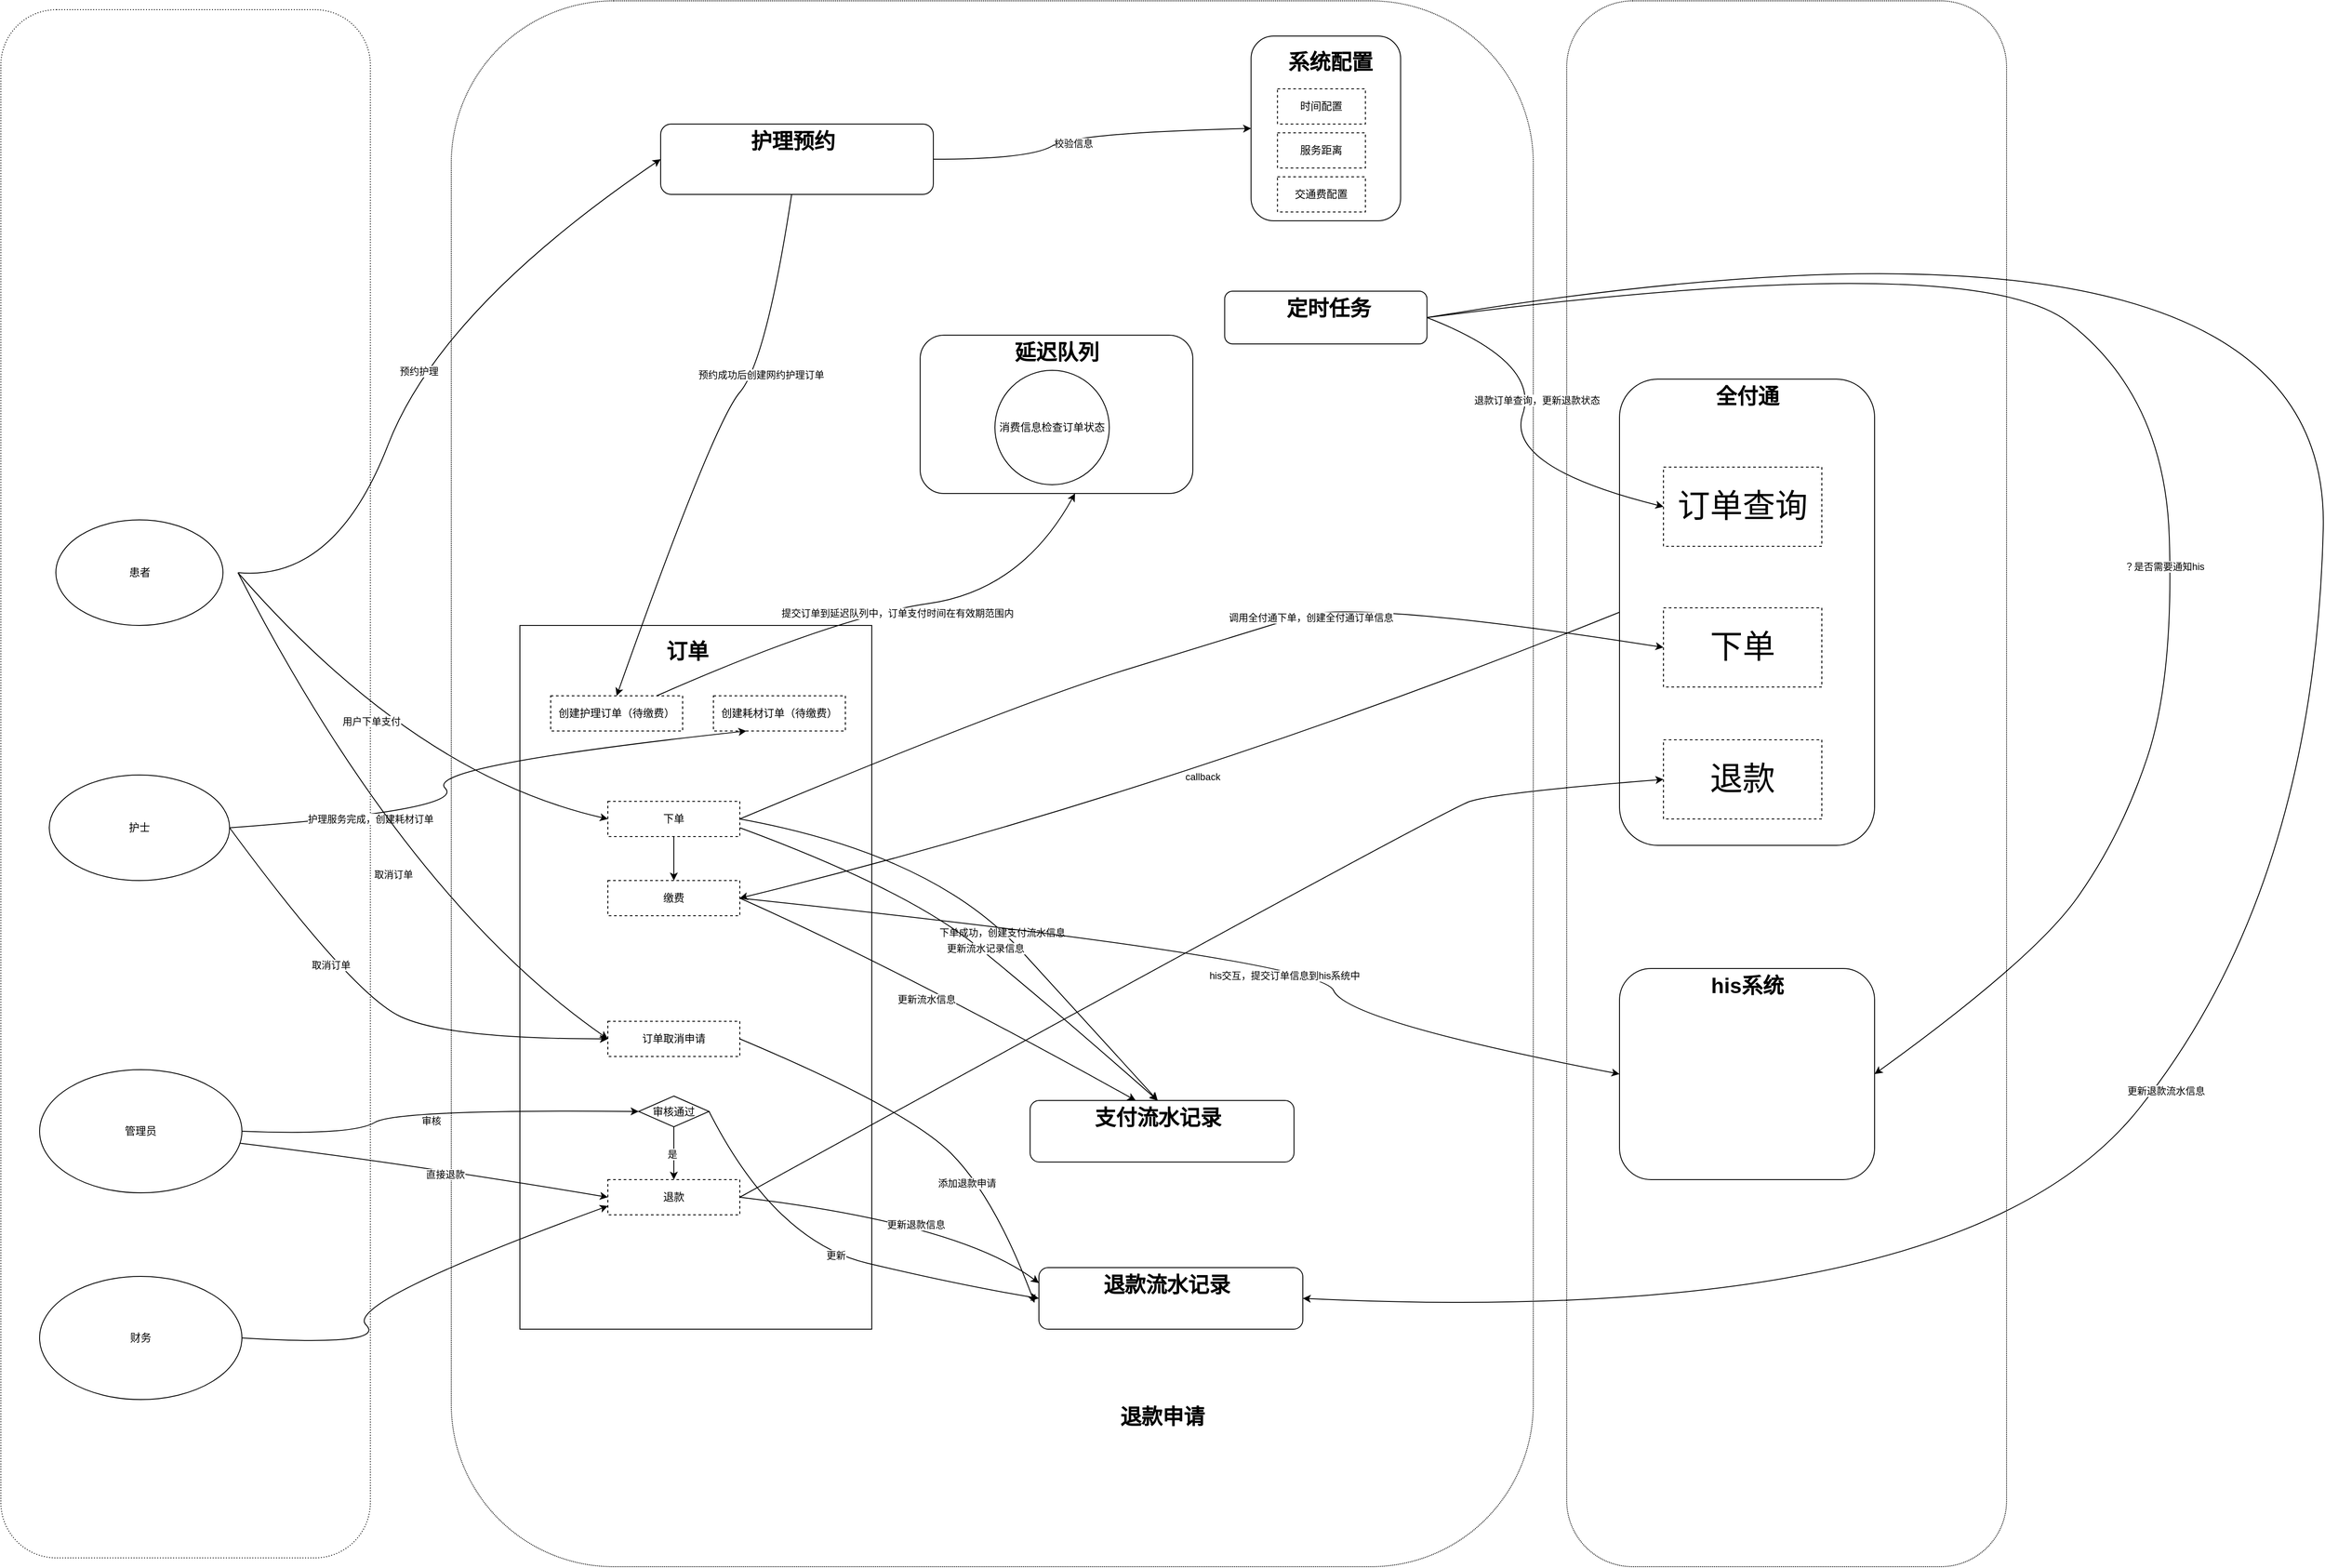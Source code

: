 <mxfile version="21.1.8" type="github">
  <diagram id="R2lEEEUBdFMjLlhIrx00" name="Page-1">
    <mxGraphModel dx="2857" dy="2248" grid="1" gridSize="10" guides="1" tooltips="1" connect="1" arrows="1" fold="1" page="0" pageScale="1" pageWidth="850" pageHeight="1100" math="0" shadow="0" extFonts="Permanent Marker^https://fonts.googleapis.com/css?family=Permanent+Marker">
      <root>
        <mxCell id="0" />
        <mxCell id="1" parent="0" />
        <mxCell id="V_KaOfOmdFqGTKFBVD7W-199" value="" style="rounded=1;whiteSpace=wrap;html=1;dashed=1;dashPattern=1 1;" vertex="1" parent="1">
          <mxGeometry x="290" y="-1260" width="500" height="1780" as="geometry" />
        </mxCell>
        <mxCell id="V_KaOfOmdFqGTKFBVD7W-198" value="" style="rounded=1;whiteSpace=wrap;html=1;dashed=1;dashPattern=1 1;" vertex="1" parent="1">
          <mxGeometry x="-978" y="-1260" width="1230" height="1780" as="geometry" />
        </mxCell>
        <mxCell id="V_KaOfOmdFqGTKFBVD7W-197" value="" style="rounded=1;whiteSpace=wrap;html=1;dashed=1;dashPattern=1 2;" vertex="1" parent="1">
          <mxGeometry x="-1490" y="-1250" width="420" height="1760" as="geometry" />
        </mxCell>
        <mxCell id="V_KaOfOmdFqGTKFBVD7W-49" value="患者" style="ellipse;whiteSpace=wrap;html=1;perimeterSpacing=17;" vertex="1" parent="1">
          <mxGeometry x="-1427.5" y="-670" width="190" height="120" as="geometry" />
        </mxCell>
        <mxCell id="V_KaOfOmdFqGTKFBVD7W-51" value="" style="rounded=0;whiteSpace=wrap;html=1;" vertex="1" parent="1">
          <mxGeometry x="-900" y="-550" width="400" height="800" as="geometry" />
        </mxCell>
        <mxCell id="V_KaOfOmdFqGTKFBVD7W-52" value="订单" style="text;strokeColor=none;fillColor=none;html=1;fontSize=24;fontStyle=1;verticalAlign=middle;align=center;" vertex="1" parent="1">
          <mxGeometry x="-760" y="-540" width="100" height="40" as="geometry" />
        </mxCell>
        <mxCell id="V_KaOfOmdFqGTKFBVD7W-53" value="" style="rounded=1;whiteSpace=wrap;html=1;" vertex="1" parent="1">
          <mxGeometry x="-740" y="-1120" width="310" height="80" as="geometry" />
        </mxCell>
        <mxCell id="V_KaOfOmdFqGTKFBVD7W-54" value="护理预约" style="text;strokeColor=none;fillColor=none;html=1;fontSize=24;fontStyle=1;verticalAlign=middle;align=center;" vertex="1" parent="1">
          <mxGeometry x="-640" y="-1120" width="100" height="40" as="geometry" />
        </mxCell>
        <mxCell id="V_KaOfOmdFqGTKFBVD7W-58" value="" style="rounded=1;whiteSpace=wrap;html=1;" vertex="1" parent="1">
          <mxGeometry x="-68.82" y="-1220" width="170" height="210" as="geometry" />
        </mxCell>
        <mxCell id="V_KaOfOmdFqGTKFBVD7W-59" value="系统配置" style="text;strokeColor=none;fillColor=none;html=1;fontSize=24;fontStyle=1;verticalAlign=middle;align=center;" vertex="1" parent="1">
          <mxGeometry x="-28.82" y="-1210" width="100" height="40" as="geometry" />
        </mxCell>
        <mxCell id="V_KaOfOmdFqGTKFBVD7W-60" value="时间配置" style="rounded=0;whiteSpace=wrap;html=1;dashed=1;" vertex="1" parent="1">
          <mxGeometry x="-38.82" y="-1160" width="100" height="40" as="geometry" />
        </mxCell>
        <mxCell id="V_KaOfOmdFqGTKFBVD7W-61" value="服务距离" style="rounded=0;whiteSpace=wrap;html=1;dashed=1;" vertex="1" parent="1">
          <mxGeometry x="-38.82" y="-1110" width="100" height="40" as="geometry" />
        </mxCell>
        <mxCell id="V_KaOfOmdFqGTKFBVD7W-62" value="交通费配置" style="rounded=0;whiteSpace=wrap;html=1;dashed=1;" vertex="1" parent="1">
          <mxGeometry x="-38.82" y="-1060" width="100" height="40" as="geometry" />
        </mxCell>
        <mxCell id="V_KaOfOmdFqGTKFBVD7W-64" value="创建护理订单（待缴费）" style="rounded=0;whiteSpace=wrap;html=1;dashed=1;" vertex="1" parent="1">
          <mxGeometry x="-865" y="-470" width="150" height="40" as="geometry" />
        </mxCell>
        <mxCell id="V_KaOfOmdFqGTKFBVD7W-71" value="" style="rounded=1;whiteSpace=wrap;html=1;" vertex="1" parent="1">
          <mxGeometry x="350" y="-830" width="290" height="530" as="geometry" />
        </mxCell>
        <mxCell id="V_KaOfOmdFqGTKFBVD7W-72" value="全付通" style="text;strokeColor=none;fillColor=none;html=1;fontSize=24;fontStyle=1;verticalAlign=middle;align=center;" vertex="1" parent="1">
          <mxGeometry x="445" y="-830" width="100" height="40" as="geometry" />
        </mxCell>
        <mxCell id="V_KaOfOmdFqGTKFBVD7W-88" value="" style="edgeStyle=orthogonalEdgeStyle;rounded=0;orthogonalLoop=1;jettySize=auto;html=1;" edge="1" parent="1" target="V_KaOfOmdFqGTKFBVD7W-76">
          <mxGeometry relative="1" as="geometry">
            <mxPoint x="25" y="-550" as="sourcePoint" />
          </mxGeometry>
        </mxCell>
        <mxCell id="V_KaOfOmdFqGTKFBVD7W-83" value="" style="rounded=1;whiteSpace=wrap;html=1;" vertex="1" parent="1">
          <mxGeometry x="350" y="-160" width="290" height="240" as="geometry" />
        </mxCell>
        <mxCell id="V_KaOfOmdFqGTKFBVD7W-84" value="his系统" style="text;strokeColor=none;fillColor=none;html=1;fontSize=24;fontStyle=1;verticalAlign=middle;align=center;" vertex="1" parent="1">
          <mxGeometry x="445" y="-160" width="100" height="40" as="geometry" />
        </mxCell>
        <mxCell id="V_KaOfOmdFqGTKFBVD7W-106" style="edgeStyle=orthogonalEdgeStyle;rounded=0;orthogonalLoop=1;jettySize=auto;html=1;exitX=0.5;exitY=1;exitDx=0;exitDy=0;" edge="1" parent="1" source="V_KaOfOmdFqGTKFBVD7W-51" target="V_KaOfOmdFqGTKFBVD7W-51">
          <mxGeometry relative="1" as="geometry" />
        </mxCell>
        <mxCell id="V_KaOfOmdFqGTKFBVD7W-111" value="护士" style="ellipse;whiteSpace=wrap;html=1;" vertex="1" parent="1">
          <mxGeometry x="-1435" y="-380" width="205" height="120" as="geometry" />
        </mxCell>
        <mxCell id="V_KaOfOmdFqGTKFBVD7W-112" value="创建耗材订单（待缴费）" style="rounded=0;whiteSpace=wrap;html=1;dashed=1;" vertex="1" parent="1">
          <mxGeometry x="-680" y="-470" width="150" height="40" as="geometry" />
        </mxCell>
        <mxCell id="V_KaOfOmdFqGTKFBVD7W-118" value="" style="rounded=1;whiteSpace=wrap;html=1;" vertex="1" parent="1">
          <mxGeometry x="-98.82" y="-930" width="230" height="60" as="geometry" />
        </mxCell>
        <mxCell id="V_KaOfOmdFqGTKFBVD7W-119" value="定时任务" style="text;strokeColor=none;fillColor=none;html=1;fontSize=24;fontStyle=1;verticalAlign=middle;align=center;" vertex="1" parent="1">
          <mxGeometry x="-32.64" y="-930" width="103.82" height="40" as="geometry" />
        </mxCell>
        <mxCell id="V_KaOfOmdFqGTKFBVD7W-120" value="" style="rounded=1;whiteSpace=wrap;html=1;" vertex="1" parent="1">
          <mxGeometry x="-445" y="-880" width="310" height="180" as="geometry" />
        </mxCell>
        <mxCell id="V_KaOfOmdFqGTKFBVD7W-122" value="延迟队列" style="text;strokeColor=none;fillColor=none;html=1;fontSize=24;fontStyle=1;verticalAlign=middle;align=center;" vertex="1" parent="1">
          <mxGeometry x="-340" y="-880" width="100" height="40" as="geometry" />
        </mxCell>
        <mxCell id="V_KaOfOmdFqGTKFBVD7W-123" value="" style="curved=1;endArrow=classic;html=1;rounded=0;entryX=0;entryY=0.5;entryDx=0;entryDy=0;" edge="1" parent="1" target="V_KaOfOmdFqGTKFBVD7W-53">
          <mxGeometry width="50" height="50" relative="1" as="geometry">
            <mxPoint x="-1220" y="-610" as="sourcePoint" />
            <mxPoint x="-710" y="-1000" as="targetPoint" />
            <Array as="points">
              <mxPoint x="-1110" y="-600" />
              <mxPoint x="-990" y="-910" />
            </Array>
          </mxGeometry>
        </mxCell>
        <mxCell id="V_KaOfOmdFqGTKFBVD7W-124" value="预约护理" style="edgeLabel;html=1;align=center;verticalAlign=middle;resizable=0;points=[];" vertex="1" connectable="0" parent="V_KaOfOmdFqGTKFBVD7W-123">
          <mxGeometry x="-0.012" y="-3" relative="1" as="geometry">
            <mxPoint x="-1" as="offset" />
          </mxGeometry>
        </mxCell>
        <mxCell id="V_KaOfOmdFqGTKFBVD7W-127" value="" style="curved=1;endArrow=classic;html=1;rounded=0;exitX=1;exitY=0.5;exitDx=0;exitDy=0;entryX=0;entryY=0.5;entryDx=0;entryDy=0;" edge="1" parent="1" source="V_KaOfOmdFqGTKFBVD7W-53" target="V_KaOfOmdFqGTKFBVD7W-58">
          <mxGeometry width="50" height="50" relative="1" as="geometry">
            <mxPoint x="-330" y="-1000" as="sourcePoint" />
            <mxPoint x="-280" y="-1050" as="targetPoint" />
            <Array as="points">
              <mxPoint x="-320" y="-1080" />
              <mxPoint x="-270" y="-1110" />
            </Array>
          </mxGeometry>
        </mxCell>
        <mxCell id="V_KaOfOmdFqGTKFBVD7W-128" value="校验信息" style="edgeLabel;html=1;align=center;verticalAlign=middle;resizable=0;points=[];" vertex="1" connectable="0" parent="V_KaOfOmdFqGTKFBVD7W-127">
          <mxGeometry x="-0.129" y="-9" relative="1" as="geometry">
            <mxPoint as="offset" />
          </mxGeometry>
        </mxCell>
        <mxCell id="V_KaOfOmdFqGTKFBVD7W-130" value="" style="curved=1;endArrow=classic;html=1;rounded=0;exitX=1;exitY=0.5;exitDx=0;exitDy=0;entryX=0.25;entryY=1;entryDx=0;entryDy=0;" edge="1" parent="1" source="V_KaOfOmdFqGTKFBVD7W-111" target="V_KaOfOmdFqGTKFBVD7W-112">
          <mxGeometry width="50" height="50" relative="1" as="geometry">
            <mxPoint x="-1010" y="-340" as="sourcePoint" />
            <mxPoint x="-960" y="-390" as="targetPoint" />
            <Array as="points">
              <mxPoint x="-960" y="-340" />
              <mxPoint x="-1010" y="-390" />
            </Array>
          </mxGeometry>
        </mxCell>
        <mxCell id="V_KaOfOmdFqGTKFBVD7W-131" value="护理服务完成，创建耗材订单" style="edgeLabel;html=1;align=center;verticalAlign=middle;resizable=0;points=[];" vertex="1" connectable="0" parent="V_KaOfOmdFqGTKFBVD7W-130">
          <mxGeometry x="-0.509" y="-18" relative="1" as="geometry">
            <mxPoint x="-16" y="-15" as="offset" />
          </mxGeometry>
        </mxCell>
        <mxCell id="V_KaOfOmdFqGTKFBVD7W-132" value="" style="curved=1;endArrow=classic;html=1;rounded=0;entryX=0.5;entryY=0;entryDx=0;entryDy=0;" edge="1" parent="1" source="V_KaOfOmdFqGTKFBVD7W-53" target="V_KaOfOmdFqGTKFBVD7W-64">
          <mxGeometry width="50" height="50" relative="1" as="geometry">
            <mxPoint x="-730" y="-750" as="sourcePoint" />
            <mxPoint x="-680" y="-800" as="targetPoint" />
            <Array as="points">
              <mxPoint x="-620" y="-850" />
              <mxPoint x="-680" y="-780" />
            </Array>
          </mxGeometry>
        </mxCell>
        <mxCell id="V_KaOfOmdFqGTKFBVD7W-133" value="预约成功后创建网约护理订单" style="edgeLabel;html=1;align=center;verticalAlign=middle;resizable=0;points=[];" vertex="1" connectable="0" parent="V_KaOfOmdFqGTKFBVD7W-132">
          <mxGeometry x="-0.325" y="6" relative="1" as="geometry">
            <mxPoint x="-1" as="offset" />
          </mxGeometry>
        </mxCell>
        <mxCell id="V_KaOfOmdFqGTKFBVD7W-194" value="" style="edgeStyle=orthogonalEdgeStyle;rounded=0;orthogonalLoop=1;jettySize=auto;html=1;" edge="1" parent="1" source="V_KaOfOmdFqGTKFBVD7W-134" target="V_KaOfOmdFqGTKFBVD7W-144">
          <mxGeometry relative="1" as="geometry" />
        </mxCell>
        <mxCell id="V_KaOfOmdFqGTKFBVD7W-134" value="下单" style="rounded=0;whiteSpace=wrap;html=1;dashed=1;" vertex="1" parent="1">
          <mxGeometry x="-800" y="-350" width="150" height="40" as="geometry" />
        </mxCell>
        <mxCell id="V_KaOfOmdFqGTKFBVD7W-135" value="" style="curved=1;endArrow=classic;html=1;rounded=0;exitX=1;exitY=0.5;exitDx=0;exitDy=0;entryX=0;entryY=0.5;entryDx=0;entryDy=0;" edge="1" parent="1" source="V_KaOfOmdFqGTKFBVD7W-49" target="V_KaOfOmdFqGTKFBVD7W-134">
          <mxGeometry width="50" height="50" relative="1" as="geometry">
            <mxPoint x="-1080" y="-410" as="sourcePoint" />
            <mxPoint x="-1030" y="-460" as="targetPoint" />
            <Array as="points">
              <mxPoint x="-1020" y="-380" />
            </Array>
          </mxGeometry>
        </mxCell>
        <mxCell id="V_KaOfOmdFqGTKFBVD7W-136" value="用户下单支付" style="edgeLabel;html=1;align=center;verticalAlign=middle;resizable=0;points=[];" vertex="1" connectable="0" parent="V_KaOfOmdFqGTKFBVD7W-135">
          <mxGeometry x="-0.149" y="3" relative="1" as="geometry">
            <mxPoint as="offset" />
          </mxGeometry>
        </mxCell>
        <mxCell id="V_KaOfOmdFqGTKFBVD7W-137" value="&lt;font style=&quot;font-size: 37px;&quot;&gt;下单&lt;/font&gt;" style="rounded=0;whiteSpace=wrap;html=1;dashed=1;" vertex="1" parent="1">
          <mxGeometry x="400" y="-570" width="180" height="90" as="geometry" />
        </mxCell>
        <mxCell id="V_KaOfOmdFqGTKFBVD7W-138" value="" style="curved=1;endArrow=classic;html=1;rounded=0;entryX=0;entryY=0.5;entryDx=0;entryDy=0;exitX=1;exitY=0.5;exitDx=0;exitDy=0;" edge="1" parent="1" source="V_KaOfOmdFqGTKFBVD7W-134" target="V_KaOfOmdFqGTKFBVD7W-137">
          <mxGeometry width="50" height="50" relative="1" as="geometry">
            <mxPoint x="-20" y="-430" as="sourcePoint" />
            <mxPoint x="30" y="-480" as="targetPoint" />
            <Array as="points">
              <mxPoint x="-340" y="-460" />
              <mxPoint x="-80" y="-540" />
              <mxPoint x="50" y="-580" />
            </Array>
          </mxGeometry>
        </mxCell>
        <mxCell id="V_KaOfOmdFqGTKFBVD7W-139" value="调用全付通下单，创建全付通订单信息" style="edgeLabel;html=1;align=center;verticalAlign=middle;resizable=0;points=[];" vertex="1" connectable="0" parent="V_KaOfOmdFqGTKFBVD7W-138">
          <mxGeometry x="0.255" y="-4" relative="1" as="geometry">
            <mxPoint y="1" as="offset" />
          </mxGeometry>
        </mxCell>
        <mxCell id="V_KaOfOmdFqGTKFBVD7W-140" value="" style="rounded=1;whiteSpace=wrap;html=1;" vertex="1" parent="1">
          <mxGeometry x="-320" y="-10" width="300" height="70" as="geometry" />
        </mxCell>
        <mxCell id="V_KaOfOmdFqGTKFBVD7W-141" value="支付流水记录" style="text;strokeColor=none;fillColor=none;html=1;fontSize=24;fontStyle=1;verticalAlign=middle;align=center;" vertex="1" parent="1">
          <mxGeometry x="-225" y="-10" width="100" height="40" as="geometry" />
        </mxCell>
        <mxCell id="V_KaOfOmdFqGTKFBVD7W-142" value="" style="curved=1;endArrow=classic;html=1;rounded=0;exitX=1;exitY=0.5;exitDx=0;exitDy=0;entryX=0.5;entryY=0;entryDx=0;entryDy=0;" edge="1" parent="1" source="V_KaOfOmdFqGTKFBVD7W-134" target="V_KaOfOmdFqGTKFBVD7W-141">
          <mxGeometry width="50" height="50" relative="1" as="geometry">
            <mxPoint x="-280" y="-70" as="sourcePoint" />
            <mxPoint x="-230" y="-120" as="targetPoint" />
            <Array as="points">
              <mxPoint x="-430" y="-290" />
              <mxPoint x="-230" y="-70" />
            </Array>
          </mxGeometry>
        </mxCell>
        <mxCell id="V_KaOfOmdFqGTKFBVD7W-143" value="下单成功，创建支付流水信息" style="edgeLabel;html=1;align=center;verticalAlign=middle;resizable=0;points=[];" vertex="1" connectable="0" parent="V_KaOfOmdFqGTKFBVD7W-142">
          <mxGeometry x="0.136" y="-3" relative="1" as="geometry">
            <mxPoint y="-1" as="offset" />
          </mxGeometry>
        </mxCell>
        <mxCell id="V_KaOfOmdFqGTKFBVD7W-144" value="缴费" style="rounded=0;whiteSpace=wrap;html=1;dashed=1;" vertex="1" parent="1">
          <mxGeometry x="-800" y="-260" width="150" height="40" as="geometry" />
        </mxCell>
        <mxCell id="V_KaOfOmdFqGTKFBVD7W-145" value="" style="curved=1;endArrow=classic;html=1;rounded=0;exitX=0;exitY=0.5;exitDx=0;exitDy=0;entryX=1;entryY=0.5;entryDx=0;entryDy=0;" edge="1" parent="1" source="V_KaOfOmdFqGTKFBVD7W-71" target="V_KaOfOmdFqGTKFBVD7W-144">
          <mxGeometry width="50" height="50" relative="1" as="geometry">
            <mxPoint x="-160" y="-310" as="sourcePoint" />
            <mxPoint x="-110" y="-360" as="targetPoint" />
            <Array as="points">
              <mxPoint x="-160" y="-360" />
            </Array>
          </mxGeometry>
        </mxCell>
        <mxCell id="V_KaOfOmdFqGTKFBVD7W-146" value="callback" style="edgeLabel;html=1;align=center;verticalAlign=middle;resizable=0;points=[];" vertex="1" connectable="0" parent="V_KaOfOmdFqGTKFBVD7W-145">
          <mxGeometry x="-0.031" y="-4" relative="1" as="geometry">
            <mxPoint x="1" as="offset" />
          </mxGeometry>
        </mxCell>
        <mxCell id="V_KaOfOmdFqGTKFBVD7W-147" value="" style="curved=1;endArrow=classic;html=1;rounded=0;exitX=1;exitY=0.75;exitDx=0;exitDy=0;entryX=0.5;entryY=0;entryDx=0;entryDy=0;" edge="1" parent="1" source="V_KaOfOmdFqGTKFBVD7W-134" target="V_KaOfOmdFqGTKFBVD7W-141">
          <mxGeometry width="50" height="50" relative="1" as="geometry">
            <mxPoint x="-420" y="-100" as="sourcePoint" />
            <mxPoint x="-370" y="-150" as="targetPoint" />
            <Array as="points">
              <mxPoint x="-460" y="-250" />
              <mxPoint x="-300" y="-120" />
            </Array>
          </mxGeometry>
        </mxCell>
        <mxCell id="V_KaOfOmdFqGTKFBVD7W-148" value="更新流水记录信息" style="edgeLabel;html=1;align=center;verticalAlign=middle;resizable=0;points=[];" vertex="1" connectable="0" parent="V_KaOfOmdFqGTKFBVD7W-147">
          <mxGeometry x="0.09" y="4" relative="1" as="geometry">
            <mxPoint as="offset" />
          </mxGeometry>
        </mxCell>
        <mxCell id="V_KaOfOmdFqGTKFBVD7W-149" value="" style="curved=1;endArrow=classic;html=1;rounded=0;exitX=1;exitY=0.5;exitDx=0;exitDy=0;entryX=0;entryY=0.5;entryDx=0;entryDy=0;" edge="1" parent="1" source="V_KaOfOmdFqGTKFBVD7W-144" target="V_KaOfOmdFqGTKFBVD7W-83">
          <mxGeometry width="50" height="50" relative="1" as="geometry">
            <mxPoint x="-40" y="-170" as="sourcePoint" />
            <mxPoint x="10" y="-220" as="targetPoint" />
            <Array as="points">
              <mxPoint x="10" y="-170" />
              <mxPoint x="40" y="-100" />
            </Array>
          </mxGeometry>
        </mxCell>
        <mxCell id="V_KaOfOmdFqGTKFBVD7W-150" value="his交互，提交订单信息到his系统中" style="edgeLabel;html=1;align=center;verticalAlign=middle;resizable=0;points=[];" vertex="1" connectable="0" parent="V_KaOfOmdFqGTKFBVD7W-149">
          <mxGeometry x="0.18" y="-21" relative="1" as="geometry">
            <mxPoint x="1" y="1" as="offset" />
          </mxGeometry>
        </mxCell>
        <mxCell id="V_KaOfOmdFqGTKFBVD7W-154" value="" style="curved=1;endArrow=classic;html=1;rounded=0;entryX=0.568;entryY=1;entryDx=0;entryDy=0;entryPerimeter=0;" edge="1" parent="1" source="V_KaOfOmdFqGTKFBVD7W-64" target="V_KaOfOmdFqGTKFBVD7W-120">
          <mxGeometry width="50" height="50" relative="1" as="geometry">
            <mxPoint x="-430" y="-580" as="sourcePoint" />
            <mxPoint x="-380" y="-630" as="targetPoint" />
            <Array as="points">
              <mxPoint x="-540" y="-560" />
              <mxPoint x="-330" y="-590" />
            </Array>
          </mxGeometry>
        </mxCell>
        <mxCell id="V_KaOfOmdFqGTKFBVD7W-155" value="提交订单到延迟队列中，订单支付时间在有效期范围内" style="edgeLabel;html=1;align=center;verticalAlign=middle;resizable=0;points=[];" vertex="1" connectable="0" parent="V_KaOfOmdFqGTKFBVD7W-154">
          <mxGeometry x="0.042" y="-6" relative="1" as="geometry">
            <mxPoint as="offset" />
          </mxGeometry>
        </mxCell>
        <mxCell id="V_KaOfOmdFqGTKFBVD7W-158" value="&lt;font style=&quot;font-size: 37px;&quot;&gt;退款&lt;/font&gt;" style="rounded=0;whiteSpace=wrap;html=1;dashed=1;" vertex="1" parent="1">
          <mxGeometry x="400" y="-420" width="180" height="90" as="geometry" />
        </mxCell>
        <mxCell id="V_KaOfOmdFqGTKFBVD7W-159" value="订单取消申请" style="rounded=0;whiteSpace=wrap;html=1;dashed=1;" vertex="1" parent="1">
          <mxGeometry x="-800" y="-100" width="150" height="40" as="geometry" />
        </mxCell>
        <mxCell id="V_KaOfOmdFqGTKFBVD7W-160" value="" style="curved=1;endArrow=classic;html=1;rounded=0;exitX=1;exitY=0.5;exitDx=0;exitDy=0;entryX=0;entryY=0.5;entryDx=0;entryDy=0;" edge="1" parent="1" source="V_KaOfOmdFqGTKFBVD7W-111" target="V_KaOfOmdFqGTKFBVD7W-159">
          <mxGeometry width="50" height="50" relative="1" as="geometry">
            <mxPoint x="-1080" y="-140" as="sourcePoint" />
            <mxPoint x="-1030" y="-190" as="targetPoint" />
            <Array as="points">
              <mxPoint x="-1090" y="-130" />
              <mxPoint x="-980" y="-80" />
            </Array>
          </mxGeometry>
        </mxCell>
        <mxCell id="V_KaOfOmdFqGTKFBVD7W-161" value="取消订单" style="edgeLabel;html=1;align=center;verticalAlign=middle;resizable=0;points=[];" vertex="1" connectable="0" parent="V_KaOfOmdFqGTKFBVD7W-160">
          <mxGeometry x="-0.277" y="1" relative="1" as="geometry">
            <mxPoint x="-1" as="offset" />
          </mxGeometry>
        </mxCell>
        <mxCell id="V_KaOfOmdFqGTKFBVD7W-162" value="" style="curved=1;endArrow=classic;html=1;rounded=0;entryX=0;entryY=0.5;entryDx=0;entryDy=0;exitX=1;exitY=0.5;exitDx=0;exitDy=0;" edge="1" parent="1" source="V_KaOfOmdFqGTKFBVD7W-49" target="V_KaOfOmdFqGTKFBVD7W-159">
          <mxGeometry width="50" height="50" relative="1" as="geometry">
            <mxPoint x="-1220" y="-610" as="sourcePoint" />
            <mxPoint x="-1000" y="-230" as="targetPoint" />
            <Array as="points">
              <mxPoint x="-1030" y="-240" />
            </Array>
          </mxGeometry>
        </mxCell>
        <mxCell id="V_KaOfOmdFqGTKFBVD7W-163" value="取消订单" style="edgeLabel;html=1;align=center;verticalAlign=middle;resizable=0;points=[];" vertex="1" connectable="0" parent="V_KaOfOmdFqGTKFBVD7W-162">
          <mxGeometry x="0.108" relative="1" as="geometry">
            <mxPoint as="offset" />
          </mxGeometry>
        </mxCell>
        <mxCell id="V_KaOfOmdFqGTKFBVD7W-164" value="管理员" style="ellipse;whiteSpace=wrap;html=1;" vertex="1" parent="1">
          <mxGeometry x="-1446" y="-45" width="230" height="140" as="geometry" />
        </mxCell>
        <mxCell id="V_KaOfOmdFqGTKFBVD7W-165" value="退款" style="rounded=0;whiteSpace=wrap;html=1;dashed=1;" vertex="1" parent="1">
          <mxGeometry x="-800" y="80" width="150" height="40" as="geometry" />
        </mxCell>
        <mxCell id="V_KaOfOmdFqGTKFBVD7W-168" style="edgeStyle=orthogonalEdgeStyle;rounded=0;orthogonalLoop=1;jettySize=auto;html=1;entryX=0.5;entryY=0;entryDx=0;entryDy=0;" edge="1" parent="1" source="V_KaOfOmdFqGTKFBVD7W-166" target="V_KaOfOmdFqGTKFBVD7W-165">
          <mxGeometry relative="1" as="geometry" />
        </mxCell>
        <mxCell id="V_KaOfOmdFqGTKFBVD7W-196" value="是" style="edgeLabel;html=1;align=center;verticalAlign=middle;resizable=0;points=[];" vertex="1" connectable="0" parent="V_KaOfOmdFqGTKFBVD7W-168">
          <mxGeometry x="-0.004" y="-2" relative="1" as="geometry">
            <mxPoint y="1" as="offset" />
          </mxGeometry>
        </mxCell>
        <mxCell id="V_KaOfOmdFqGTKFBVD7W-166" value="审核通过" style="rhombus;whiteSpace=wrap;html=1;" vertex="1" parent="1">
          <mxGeometry x="-765" y="-15" width="80" height="35" as="geometry" />
        </mxCell>
        <mxCell id="V_KaOfOmdFqGTKFBVD7W-167" value="" style="curved=1;endArrow=classic;html=1;rounded=0;exitX=1;exitY=0.5;exitDx=0;exitDy=0;entryX=0;entryY=0.5;entryDx=0;entryDy=0;" edge="1" parent="1" source="V_KaOfOmdFqGTKFBVD7W-164" target="V_KaOfOmdFqGTKFBVD7W-166">
          <mxGeometry width="50" height="50" relative="1" as="geometry">
            <mxPoint x="-1090" y="50" as="sourcePoint" />
            <mxPoint x="-1040" as="targetPoint" />
            <Array as="points">
              <mxPoint x="-1090" y="30" />
              <mxPoint x="-1040" />
            </Array>
          </mxGeometry>
        </mxCell>
        <mxCell id="V_KaOfOmdFqGTKFBVD7W-195" value="审核" style="edgeLabel;html=1;align=center;verticalAlign=middle;resizable=0;points=[];" vertex="1" connectable="0" parent="V_KaOfOmdFqGTKFBVD7W-167">
          <mxGeometry x="-0.033" y="-12" relative="1" as="geometry">
            <mxPoint x="1" as="offset" />
          </mxGeometry>
        </mxCell>
        <mxCell id="V_KaOfOmdFqGTKFBVD7W-169" value="" style="curved=1;endArrow=classic;html=1;rounded=0;entryX=0;entryY=0.5;entryDx=0;entryDy=0;" edge="1" parent="1" source="V_KaOfOmdFqGTKFBVD7W-164" target="V_KaOfOmdFqGTKFBVD7W-165">
          <mxGeometry width="50" height="50" relative="1" as="geometry">
            <mxPoint x="-1240" y="40" as="sourcePoint" />
            <mxPoint x="-940" y="90" as="targetPoint" />
            <Array as="points">
              <mxPoint x="-1040" y="60" />
            </Array>
          </mxGeometry>
        </mxCell>
        <mxCell id="V_KaOfOmdFqGTKFBVD7W-170" value="直接退款" style="edgeLabel;html=1;align=center;verticalAlign=middle;resizable=0;points=[];" vertex="1" connectable="0" parent="V_KaOfOmdFqGTKFBVD7W-169">
          <mxGeometry x="0.122" y="-4" relative="1" as="geometry">
            <mxPoint x="-1" as="offset" />
          </mxGeometry>
        </mxCell>
        <mxCell id="V_KaOfOmdFqGTKFBVD7W-171" value="" style="curved=1;endArrow=classic;html=1;rounded=0;entryX=0;entryY=0.5;entryDx=0;entryDy=0;exitX=1;exitY=0.5;exitDx=0;exitDy=0;" edge="1" parent="1" source="V_KaOfOmdFqGTKFBVD7W-165" target="V_KaOfOmdFqGTKFBVD7W-158">
          <mxGeometry width="50" height="50" relative="1" as="geometry">
            <mxPoint x="120" y="-250" as="sourcePoint" />
            <mxPoint x="170" y="-300" as="targetPoint" />
            <Array as="points">
              <mxPoint x="150" y="-340" />
              <mxPoint x="210" y="-360" />
            </Array>
          </mxGeometry>
        </mxCell>
        <mxCell id="V_KaOfOmdFqGTKFBVD7W-173" value="消费信息检查订单状态" style="ellipse;whiteSpace=wrap;html=1;aspect=fixed;" vertex="1" parent="1">
          <mxGeometry x="-360" y="-840" width="130" height="130" as="geometry" />
        </mxCell>
        <mxCell id="V_KaOfOmdFqGTKFBVD7W-174" value="&lt;font style=&quot;font-size: 37px;&quot;&gt;订单查询&lt;/font&gt;" style="rounded=0;whiteSpace=wrap;html=1;dashed=1;" vertex="1" parent="1">
          <mxGeometry x="400" y="-730" width="180" height="90" as="geometry" />
        </mxCell>
        <mxCell id="V_KaOfOmdFqGTKFBVD7W-175" value="" style="curved=1;endArrow=classic;html=1;rounded=0;entryX=0;entryY=0.5;entryDx=0;entryDy=0;exitX=1;exitY=0.5;exitDx=0;exitDy=0;" edge="1" parent="1" source="V_KaOfOmdFqGTKFBVD7W-118" target="V_KaOfOmdFqGTKFBVD7W-174">
          <mxGeometry width="50" height="50" relative="1" as="geometry">
            <mxPoint x="210" y="-850" as="sourcePoint" />
            <mxPoint x="260" y="-900" as="targetPoint" />
            <Array as="points">
              <mxPoint x="260" y="-850" />
              <mxPoint x="220" y="-730" />
            </Array>
          </mxGeometry>
        </mxCell>
        <mxCell id="V_KaOfOmdFqGTKFBVD7W-176" value="退款订单查询，更新退款状态" style="edgeLabel;html=1;align=center;verticalAlign=middle;resizable=0;points=[];" vertex="1" connectable="0" parent="V_KaOfOmdFqGTKFBVD7W-175">
          <mxGeometry x="-0.2" y="9" relative="1" as="geometry">
            <mxPoint y="1" as="offset" />
          </mxGeometry>
        </mxCell>
        <mxCell id="V_KaOfOmdFqGTKFBVD7W-177" value="" style="curved=1;endArrow=classic;html=1;rounded=0;entryX=1;entryY=0.5;entryDx=0;entryDy=0;exitX=1;exitY=0.5;exitDx=0;exitDy=0;" edge="1" parent="1" source="V_KaOfOmdFqGTKFBVD7W-118" target="V_KaOfOmdFqGTKFBVD7W-83">
          <mxGeometry width="50" height="50" relative="1" as="geometry">
            <mxPoint x="210" y="-860" as="sourcePoint" />
            <mxPoint x="880" y="-700" as="targetPoint" />
            <Array as="points">
              <mxPoint x="750" y="-980" />
              <mxPoint x="970" y="-810" />
              <mxPoint x="980" y="-490" />
              <mxPoint x="920" y="-310" />
              <mxPoint x="820" y="-170" />
            </Array>
          </mxGeometry>
        </mxCell>
        <mxCell id="V_KaOfOmdFqGTKFBVD7W-180" value="？是否需要通知his" style="edgeLabel;html=1;align=center;verticalAlign=middle;resizable=0;points=[];" vertex="1" connectable="0" parent="V_KaOfOmdFqGTKFBVD7W-177">
          <mxGeometry x="0.211" y="-7" relative="1" as="geometry">
            <mxPoint y="1" as="offset" />
          </mxGeometry>
        </mxCell>
        <mxCell id="V_KaOfOmdFqGTKFBVD7W-181" value="" style="rounded=1;whiteSpace=wrap;html=1;" vertex="1" parent="1">
          <mxGeometry x="-310" y="180" width="300" height="70" as="geometry" />
        </mxCell>
        <mxCell id="V_KaOfOmdFqGTKFBVD7W-182" value="退款流水记录" style="text;strokeColor=none;fillColor=none;html=1;fontSize=24;fontStyle=1;verticalAlign=middle;align=center;" vertex="1" parent="1">
          <mxGeometry x="-215" y="180" width="100" height="40" as="geometry" />
        </mxCell>
        <mxCell id="V_KaOfOmdFqGTKFBVD7W-183" value="" style="curved=1;endArrow=classic;html=1;rounded=0;exitX=1;exitY=0.5;exitDx=0;exitDy=0;entryX=0;entryY=0.25;entryDx=0;entryDy=0;" edge="1" parent="1" source="V_KaOfOmdFqGTKFBVD7W-165" target="V_KaOfOmdFqGTKFBVD7W-181">
          <mxGeometry width="50" height="50" relative="1" as="geometry">
            <mxPoint x="-450" y="130" as="sourcePoint" />
            <mxPoint x="-400" y="80" as="targetPoint" />
            <Array as="points">
              <mxPoint x="-400" y="130" />
            </Array>
          </mxGeometry>
        </mxCell>
        <mxCell id="V_KaOfOmdFqGTKFBVD7W-185" value="更新退款信息" style="edgeLabel;html=1;align=center;verticalAlign=middle;resizable=0;points=[];" vertex="1" connectable="0" parent="V_KaOfOmdFqGTKFBVD7W-183">
          <mxGeometry x="0.117" y="-7" relative="1" as="geometry">
            <mxPoint x="-1" as="offset" />
          </mxGeometry>
        </mxCell>
        <mxCell id="V_KaOfOmdFqGTKFBVD7W-188" value="" style="curved=1;endArrow=classic;html=1;rounded=0;entryX=1;entryY=0.5;entryDx=0;entryDy=0;exitX=1;exitY=0.5;exitDx=0;exitDy=0;" edge="1" parent="1" source="V_KaOfOmdFqGTKFBVD7W-118" target="V_KaOfOmdFqGTKFBVD7W-181">
          <mxGeometry width="50" height="50" relative="1" as="geometry">
            <mxPoint x="200" y="-860" as="sourcePoint" />
            <mxPoint x="1410" y="-290" as="targetPoint" />
            <Array as="points">
              <mxPoint x="1160" y="-1070" />
              <mxPoint x="1140" y="-250" />
              <mxPoint x="740" y="250" />
            </Array>
          </mxGeometry>
        </mxCell>
        <mxCell id="V_KaOfOmdFqGTKFBVD7W-189" value="更新退款流水信息" style="edgeLabel;html=1;align=center;verticalAlign=middle;resizable=0;points=[];" vertex="1" connectable="0" parent="V_KaOfOmdFqGTKFBVD7W-188">
          <mxGeometry x="0.348" y="-88" relative="1" as="geometry">
            <mxPoint x="106" y="26" as="offset" />
          </mxGeometry>
        </mxCell>
        <mxCell id="V_KaOfOmdFqGTKFBVD7W-200" value="" style="curved=1;endArrow=classic;html=1;rounded=0;exitX=1;exitY=0.5;exitDx=0;exitDy=0;entryX=0.25;entryY=0;entryDx=0;entryDy=0;" edge="1" parent="1" source="V_KaOfOmdFqGTKFBVD7W-144" target="V_KaOfOmdFqGTKFBVD7W-141">
          <mxGeometry width="50" height="50" relative="1" as="geometry">
            <mxPoint x="-530" y="-90" as="sourcePoint" />
            <mxPoint x="-480" y="-140" as="targetPoint" />
            <Array as="points">
              <mxPoint x="-470" y="-160" />
            </Array>
          </mxGeometry>
        </mxCell>
        <mxCell id="V_KaOfOmdFqGTKFBVD7W-201" value="更新流水信息" style="edgeLabel;html=1;align=center;verticalAlign=middle;resizable=0;points=[];" vertex="1" connectable="0" parent="V_KaOfOmdFqGTKFBVD7W-200">
          <mxGeometry x="-0.048" y="-14" relative="1" as="geometry">
            <mxPoint y="1" as="offset" />
          </mxGeometry>
        </mxCell>
        <mxCell id="V_KaOfOmdFqGTKFBVD7W-203" value="退款申请" style="text;strokeColor=none;fillColor=none;html=1;fontSize=24;fontStyle=1;verticalAlign=middle;align=center;" vertex="1" parent="1">
          <mxGeometry x="-220" y="330" width="100" height="40" as="geometry" />
        </mxCell>
        <mxCell id="V_KaOfOmdFqGTKFBVD7W-205" value="" style="curved=1;endArrow=classic;html=1;rounded=0;exitX=1;exitY=0.5;exitDx=0;exitDy=0;" edge="1" parent="1" source="V_KaOfOmdFqGTKFBVD7W-159">
          <mxGeometry width="50" height="50" relative="1" as="geometry">
            <mxPoint x="-580" y="390" as="sourcePoint" />
            <mxPoint x="-315" y="220" as="targetPoint" />
            <Array as="points">
              <mxPoint x="-460" />
              <mxPoint x="-360" y="100" />
            </Array>
          </mxGeometry>
        </mxCell>
        <mxCell id="V_KaOfOmdFqGTKFBVD7W-206" value="添加退款申请" style="edgeLabel;html=1;align=center;verticalAlign=middle;resizable=0;points=[];" vertex="1" connectable="0" parent="V_KaOfOmdFqGTKFBVD7W-205">
          <mxGeometry x="0.319" y="-11" relative="1" as="geometry">
            <mxPoint as="offset" />
          </mxGeometry>
        </mxCell>
        <mxCell id="V_KaOfOmdFqGTKFBVD7W-207" value="更新" style="curved=1;endArrow=classic;html=1;rounded=0;entryX=0;entryY=0.5;entryDx=0;entryDy=0;exitX=1;exitY=0.5;exitDx=0;exitDy=0;" edge="1" parent="1" source="V_KaOfOmdFqGTKFBVD7W-166" target="V_KaOfOmdFqGTKFBVD7W-181">
          <mxGeometry width="50" height="50" relative="1" as="geometry">
            <mxPoint x="-630" y="410" as="sourcePoint" />
            <mxPoint x="-315" y="365" as="targetPoint" />
            <Array as="points">
              <mxPoint x="-610" y="150" />
              <mxPoint x="-400" y="200" />
            </Array>
          </mxGeometry>
        </mxCell>
        <mxCell id="V_KaOfOmdFqGTKFBVD7W-209" value="财务" style="ellipse;whiteSpace=wrap;html=1;" vertex="1" parent="1">
          <mxGeometry x="-1446" y="190" width="230" height="140" as="geometry" />
        </mxCell>
        <mxCell id="V_KaOfOmdFqGTKFBVD7W-210" value="" style="curved=1;endArrow=classic;html=1;rounded=0;exitX=1;exitY=0.5;exitDx=0;exitDy=0;entryX=0;entryY=0.75;entryDx=0;entryDy=0;" edge="1" parent="1" source="V_KaOfOmdFqGTKFBVD7W-209" target="V_KaOfOmdFqGTKFBVD7W-165">
          <mxGeometry width="50" height="50" relative="1" as="geometry">
            <mxPoint x="-1100" y="270" as="sourcePoint" />
            <mxPoint x="-1050" y="220" as="targetPoint" />
            <Array as="points">
              <mxPoint x="-1050" y="270" />
              <mxPoint x="-1100" y="220" />
            </Array>
          </mxGeometry>
        </mxCell>
      </root>
    </mxGraphModel>
  </diagram>
</mxfile>
